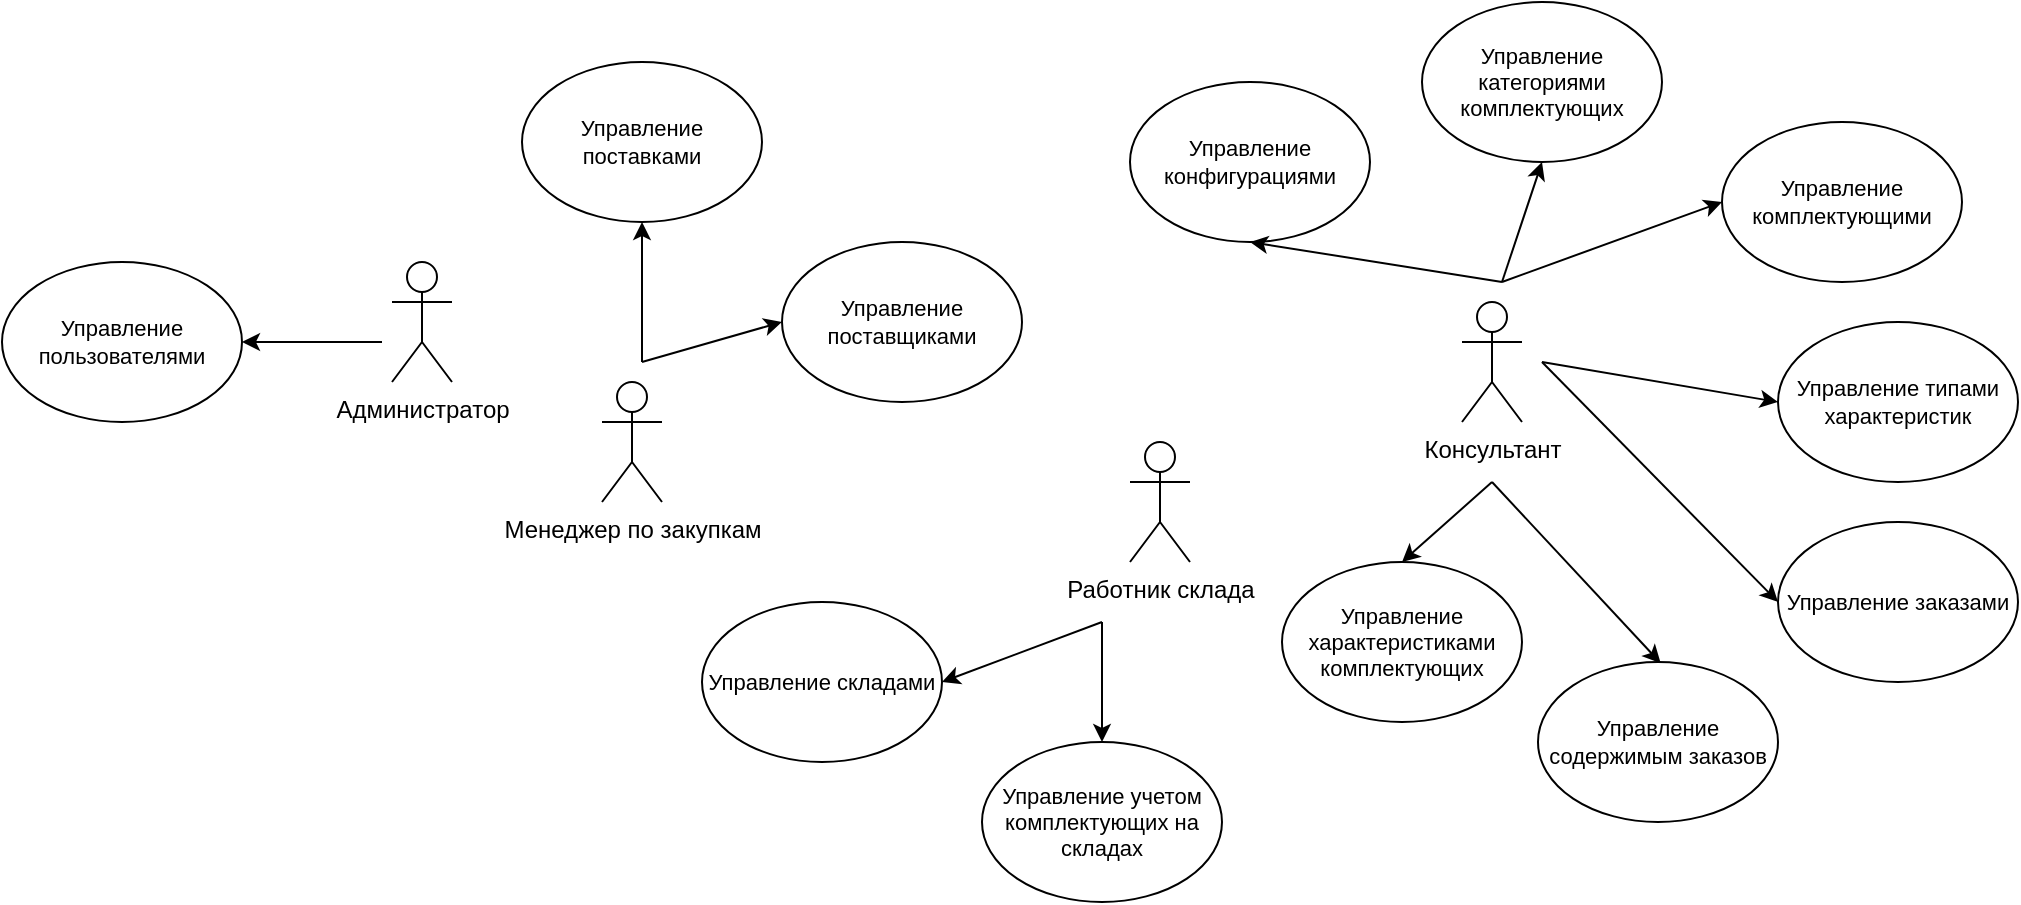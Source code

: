 <mxfile version="20.8.16" type="device"><diagram name="Страница 1" id="KkUewpUtzB02LqkecNWY"><mxGraphModel dx="860" dy="984" grid="1" gridSize="10" guides="1" tooltips="1" connect="1" arrows="1" fold="1" page="1" pageScale="1" pageWidth="827" pageHeight="1169" math="0" shadow="0"><root><mxCell id="0"/><mxCell id="1" parent="0"/><mxCell id="LoAxesX-0OBeB7T6gz70-1" value="Консультант" style="shape=umlActor;verticalLabelPosition=bottom;verticalAlign=top;html=1;" parent="1" vertex="1"><mxGeometry x="1790" y="1220" width="30" height="60" as="geometry"/></mxCell><mxCell id="LoAxesX-0OBeB7T6gz70-125" value="Работник склада" style="shape=umlActor;verticalLabelPosition=bottom;verticalAlign=top;html=1;" parent="1" vertex="1"><mxGeometry x="1624" y="1290" width="30" height="60" as="geometry"/></mxCell><mxCell id="LoAxesX-0OBeB7T6gz70-185" value="Менеджер по закупкам" style="shape=umlActor;verticalLabelPosition=bottom;verticalAlign=top;html=1;" parent="1" vertex="1"><mxGeometry x="1360" y="1260" width="30" height="60" as="geometry"/></mxCell><mxCell id="LoAxesX-0OBeB7T6gz70-238" value="Администратор" style="shape=umlActor;verticalLabelPosition=bottom;verticalAlign=top;html=1;" parent="1" vertex="1"><mxGeometry x="1255" y="1200" width="30" height="60" as="geometry"/></mxCell><mxCell id="LoAxesX-0OBeB7T6gz70-316" value="&lt;font style=&quot;font-size: 11px;&quot;&gt;Управление пользователями&lt;/font&gt;" style="ellipse;whiteSpace=wrap;html=1;fontSize=7;" parent="1" vertex="1"><mxGeometry x="1060" y="1200" width="120" height="80" as="geometry"/></mxCell><mxCell id="LoAxesX-0OBeB7T6gz70-317" value="&lt;font style=&quot;font-size: 11px;&quot;&gt;Управление поставками&lt;/font&gt;" style="ellipse;whiteSpace=wrap;html=1;fontSize=7;" parent="1" vertex="1"><mxGeometry x="1320" y="1100" width="120" height="80" as="geometry"/></mxCell><mxCell id="LoAxesX-0OBeB7T6gz70-318" value="&lt;font style=&quot;font-size: 11px;&quot;&gt;Управление поставщиками&lt;/font&gt;" style="ellipse;whiteSpace=wrap;html=1;fontSize=7;" parent="1" vertex="1"><mxGeometry x="1450" y="1190" width="120" height="80" as="geometry"/></mxCell><mxCell id="LoAxesX-0OBeB7T6gz70-319" value="&lt;font style=&quot;font-size: 11px;&quot;&gt;Управление категориями комплектующих&lt;/font&gt;" style="ellipse;whiteSpace=wrap;html=1;fontSize=7;" parent="1" vertex="1"><mxGeometry x="1770" y="1070" width="120" height="80" as="geometry"/></mxCell><mxCell id="LoAxesX-0OBeB7T6gz70-320" value="&lt;font style=&quot;font-size: 11px;&quot;&gt;Управление комплектующими&lt;/font&gt;" style="ellipse;whiteSpace=wrap;html=1;fontSize=7;" parent="1" vertex="1"><mxGeometry x="1920" y="1130" width="120" height="80" as="geometry"/></mxCell><mxCell id="LoAxesX-0OBeB7T6gz70-321" value="&lt;font style=&quot;font-size: 11px;&quot;&gt;Управление типами характеристик&lt;/font&gt;" style="ellipse;whiteSpace=wrap;html=1;fontSize=7;" parent="1" vertex="1"><mxGeometry x="1948" y="1230" width="120" height="80" as="geometry"/></mxCell><mxCell id="LoAxesX-0OBeB7T6gz70-322" value="&lt;font style=&quot;font-size: 11px;&quot;&gt;Управление складами&lt;/font&gt;" style="ellipse;whiteSpace=wrap;html=1;fontSize=7;" parent="1" vertex="1"><mxGeometry x="1410" y="1370" width="120" height="80" as="geometry"/></mxCell><mxCell id="LoAxesX-0OBeB7T6gz70-323" value="&lt;font style=&quot;font-size: 11px;&quot;&gt;Управление учетом комплектующих на складах&lt;/font&gt;" style="ellipse;whiteSpace=wrap;html=1;fontSize=7;" parent="1" vertex="1"><mxGeometry x="1550" y="1440" width="120" height="80" as="geometry"/></mxCell><mxCell id="LoAxesX-0OBeB7T6gz70-324" value="&lt;font style=&quot;font-size: 11px;&quot;&gt;Управление конфигурациями&lt;/font&gt;" style="ellipse;whiteSpace=wrap;html=1;fontSize=7;" parent="1" vertex="1"><mxGeometry x="1624" y="1110" width="120" height="80" as="geometry"/></mxCell><mxCell id="LoAxesX-0OBeB7T6gz70-325" value="&lt;font style=&quot;font-size: 11px;&quot;&gt;Управление содержимым заказов&lt;/font&gt;" style="ellipse;whiteSpace=wrap;html=1;fontSize=7;" parent="1" vertex="1"><mxGeometry x="1828" y="1400" width="120" height="80" as="geometry"/></mxCell><mxCell id="LoAxesX-0OBeB7T6gz70-326" value="&lt;font style=&quot;font-size: 11px;&quot;&gt;Управление заказами&lt;/font&gt;" style="ellipse;whiteSpace=wrap;html=1;fontSize=7;" parent="1" vertex="1"><mxGeometry x="1948" y="1330" width="120" height="80" as="geometry"/></mxCell><mxCell id="LoAxesX-0OBeB7T6gz70-327" value="&lt;font style=&quot;font-size: 11px;&quot;&gt;Управление характеристиками комплектующих&lt;/font&gt;" style="ellipse;whiteSpace=wrap;html=1;fontSize=7;" parent="1" vertex="1"><mxGeometry x="1700" y="1350" width="120" height="80" as="geometry"/></mxCell><mxCell id="DjWluvmtU-1bvEP7wKkp-4" value="" style="endArrow=classic;html=1;rounded=0;entryX=1;entryY=0.5;entryDx=0;entryDy=0;" edge="1" parent="1" target="LoAxesX-0OBeB7T6gz70-316"><mxGeometry width="50" height="50" relative="1" as="geometry"><mxPoint x="1250" y="1240" as="sourcePoint"/><mxPoint x="1190" y="1270" as="targetPoint"/></mxGeometry></mxCell><mxCell id="DjWluvmtU-1bvEP7wKkp-5" value="" style="endArrow=classic;html=1;rounded=0;entryX=0.5;entryY=1;entryDx=0;entryDy=0;" edge="1" parent="1" target="LoAxesX-0OBeB7T6gz70-317"><mxGeometry width="50" height="50" relative="1" as="geometry"><mxPoint x="1380" y="1250" as="sourcePoint"/><mxPoint x="1440" y="1200" as="targetPoint"/></mxGeometry></mxCell><mxCell id="DjWluvmtU-1bvEP7wKkp-6" value="" style="endArrow=classic;html=1;rounded=0;entryX=0;entryY=0.5;entryDx=0;entryDy=0;" edge="1" parent="1" target="LoAxesX-0OBeB7T6gz70-318"><mxGeometry width="50" height="50" relative="1" as="geometry"><mxPoint x="1380" y="1250" as="sourcePoint"/><mxPoint x="1440" y="1240" as="targetPoint"/></mxGeometry></mxCell><mxCell id="DjWluvmtU-1bvEP7wKkp-7" value="" style="endArrow=classic;html=1;rounded=0;entryX=0.5;entryY=0;entryDx=0;entryDy=0;" edge="1" parent="1" target="LoAxesX-0OBeB7T6gz70-323"><mxGeometry width="50" height="50" relative="1" as="geometry"><mxPoint x="1610" y="1380" as="sourcePoint"/><mxPoint x="1600" y="1330" as="targetPoint"/></mxGeometry></mxCell><mxCell id="DjWluvmtU-1bvEP7wKkp-8" value="" style="endArrow=classic;html=1;rounded=0;entryX=1;entryY=0.5;entryDx=0;entryDy=0;" edge="1" parent="1" target="LoAxesX-0OBeB7T6gz70-322"><mxGeometry width="50" height="50" relative="1" as="geometry"><mxPoint x="1610" y="1380" as="sourcePoint"/><mxPoint x="1530" y="1350" as="targetPoint"/></mxGeometry></mxCell><mxCell id="DjWluvmtU-1bvEP7wKkp-9" value="" style="endArrow=classic;html=1;rounded=0;entryX=0.5;entryY=1;entryDx=0;entryDy=0;" edge="1" parent="1" target="LoAxesX-0OBeB7T6gz70-319"><mxGeometry width="50" height="50" relative="1" as="geometry"><mxPoint x="1810" y="1210" as="sourcePoint"/><mxPoint x="1860" y="1160" as="targetPoint"/></mxGeometry></mxCell><mxCell id="DjWluvmtU-1bvEP7wKkp-10" value="" style="endArrow=classic;html=1;rounded=0;entryX=0.5;entryY=1;entryDx=0;entryDy=0;" edge="1" parent="1" target="LoAxesX-0OBeB7T6gz70-324"><mxGeometry width="50" height="50" relative="1" as="geometry"><mxPoint x="1810" y="1210" as="sourcePoint"/><mxPoint x="1760" y="1220" as="targetPoint"/></mxGeometry></mxCell><mxCell id="DjWluvmtU-1bvEP7wKkp-11" value="" style="endArrow=classic;html=1;rounded=0;entryX=0;entryY=0.5;entryDx=0;entryDy=0;" edge="1" parent="1" target="LoAxesX-0OBeB7T6gz70-321"><mxGeometry width="50" height="50" relative="1" as="geometry"><mxPoint x="1830" y="1250" as="sourcePoint"/><mxPoint x="1930" y="1220" as="targetPoint"/></mxGeometry></mxCell><mxCell id="DjWluvmtU-1bvEP7wKkp-12" value="" style="endArrow=classic;html=1;rounded=0;entryX=0;entryY=0.5;entryDx=0;entryDy=0;" edge="1" parent="1" target="LoAxesX-0OBeB7T6gz70-320"><mxGeometry width="50" height="50" relative="1" as="geometry"><mxPoint x="1810" y="1210" as="sourcePoint"/><mxPoint x="1910" y="1200" as="targetPoint"/></mxGeometry></mxCell><mxCell id="DjWluvmtU-1bvEP7wKkp-13" value="" style="endArrow=classic;html=1;rounded=0;entryX=0;entryY=0.5;entryDx=0;entryDy=0;" edge="1" parent="1" target="LoAxesX-0OBeB7T6gz70-326"><mxGeometry width="50" height="50" relative="1" as="geometry"><mxPoint x="1830" y="1250" as="sourcePoint"/><mxPoint x="1950" y="1290" as="targetPoint"/></mxGeometry></mxCell><mxCell id="DjWluvmtU-1bvEP7wKkp-14" value="" style="endArrow=classic;html=1;rounded=0;entryX=0.5;entryY=0;entryDx=0;entryDy=0;" edge="1" parent="1" target="LoAxesX-0OBeB7T6gz70-327"><mxGeometry width="50" height="50" relative="1" as="geometry"><mxPoint x="1805" y="1310" as="sourcePoint"/><mxPoint x="1855" y="1330" as="targetPoint"/></mxGeometry></mxCell><mxCell id="DjWluvmtU-1bvEP7wKkp-15" value="" style="endArrow=classic;html=1;rounded=0;entryX=0.511;entryY=0.007;entryDx=0;entryDy=0;entryPerimeter=0;" edge="1" parent="1" target="LoAxesX-0OBeB7T6gz70-325"><mxGeometry width="50" height="50" relative="1" as="geometry"><mxPoint x="1805" y="1310" as="sourcePoint"/><mxPoint x="1905" y="1340" as="targetPoint"/></mxGeometry></mxCell></root></mxGraphModel></diagram></mxfile>